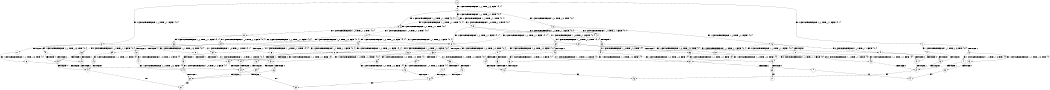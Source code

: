 digraph BCG {
size = "7, 10.5";
center = TRUE;
node [shape = circle];
0 [peripheries = 2];
0 -> 1 [label = "EX !0 !ATOMIC_EXCH_BRANCH (1, +1, TRUE, +1, 1, FALSE) !{0, 1}"];
0 -> 2 [label = "EX !1 !ATOMIC_EXCH_BRANCH (1, +1, TRUE, +1, 3, FALSE) !{0, 1}"];
0 -> 3 [label = "EX !0 !ATOMIC_EXCH_BRANCH (1, +1, TRUE, +1, 1, FALSE) !{0, 1}"];
1 -> 4 [label = "EX !1 !ATOMIC_EXCH_BRANCH (1, +1, TRUE, +1, 3, TRUE) !{0, 1}"];
1 -> 5 [label = "TERMINATE !0"];
2 -> 6 [label = "EX !1 !ATOMIC_EXCH_BRANCH (1, +0, TRUE, +1, 2, TRUE) !{0, 1}"];
2 -> 7 [label = "EX !0 !ATOMIC_EXCH_BRANCH (1, +1, TRUE, +1, 1, TRUE) !{0, 1}"];
2 -> 8 [label = "EX !0 !ATOMIC_EXCH_BRANCH (1, +1, TRUE, +1, 1, TRUE) !{0, 1}"];
3 -> 9 [label = "EX !1 !ATOMIC_EXCH_BRANCH (1, +1, TRUE, +1, 3, TRUE) !{0, 1}"];
3 -> 10 [label = "EX !1 !ATOMIC_EXCH_BRANCH (1, +1, TRUE, +1, 3, TRUE) !{0, 1}"];
3 -> 11 [label = "TERMINATE !0"];
4 -> 12 [label = "TERMINATE !0"];
4 -> 13 [label = "TERMINATE !1"];
5 -> 14 [label = "EX !1 !ATOMIC_EXCH_BRANCH (1, +1, TRUE, +1, 3, TRUE) !{1}"];
5 -> 15 [label = "EX !1 !ATOMIC_EXCH_BRANCH (1, +1, TRUE, +1, 3, TRUE) !{1}"];
6 -> 16 [label = "EX !1 !ATOMIC_EXCH_BRANCH (1, +0, TRUE, +1, 2, FALSE) !{0, 1}"];
6 -> 17 [label = "EX !0 !ATOMIC_EXCH_BRANCH (1, +1, TRUE, +1, 1, FALSE) !{0, 1}"];
6 -> 18 [label = "EX !0 !ATOMIC_EXCH_BRANCH (1, +1, TRUE, +1, 1, FALSE) !{0, 1}"];
7 -> 7 [label = "EX !0 !ATOMIC_EXCH_BRANCH (1, +1, TRUE, +1, 1, TRUE) !{0, 1}"];
7 -> 19 [label = "EX !1 !ATOMIC_EXCH_BRANCH (1, +0, TRUE, +1, 2, TRUE) !{0, 1}"];
7 -> 8 [label = "EX !0 !ATOMIC_EXCH_BRANCH (1, +1, TRUE, +1, 1, TRUE) !{0, 1}"];
8 -> 20 [label = "EX !1 !ATOMIC_EXCH_BRANCH (1, +0, TRUE, +1, 2, TRUE) !{0, 1}"];
8 -> 8 [label = "EX !0 !ATOMIC_EXCH_BRANCH (1, +1, TRUE, +1, 1, TRUE) !{0, 1}"];
8 -> 21 [label = "EX !1 !ATOMIC_EXCH_BRANCH (1, +0, TRUE, +1, 2, TRUE) !{0, 1}"];
9 -> 22 [label = "TERMINATE !0"];
9 -> 23 [label = "TERMINATE !1"];
10 -> 24 [label = "TERMINATE !0"];
10 -> 25 [label = "TERMINATE !1"];
11 -> 26 [label = "EX !1 !ATOMIC_EXCH_BRANCH (1, +1, TRUE, +1, 3, TRUE) !{1}"];
12 -> 27 [label = "TERMINATE !1"];
13 -> 27 [label = "TERMINATE !0"];
14 -> 27 [label = "TERMINATE !1"];
15 -> 28 [label = "TERMINATE !1"];
16 -> 29 [label = "EX !0 !ATOMIC_EXCH_BRANCH (1, +1, TRUE, +1, 1, FALSE) !{0, 1}"];
16 -> 30 [label = "TERMINATE !1"];
16 -> 31 [label = "EX !0 !ATOMIC_EXCH_BRANCH (1, +1, TRUE, +1, 1, FALSE) !{0, 1}"];
17 -> 32 [label = "EX !1 !ATOMIC_EXCH_BRANCH (1, +0, TRUE, +1, 2, TRUE) !{0, 1}"];
17 -> 33 [label = "TERMINATE !0"];
18 -> 34 [label = "EX !1 !ATOMIC_EXCH_BRANCH (1, +0, TRUE, +1, 2, TRUE) !{0, 1}"];
18 -> 35 [label = "EX !1 !ATOMIC_EXCH_BRANCH (1, +0, TRUE, +1, 2, TRUE) !{0, 1}"];
18 -> 36 [label = "TERMINATE !0"];
19 -> 17 [label = "EX !0 !ATOMIC_EXCH_BRANCH (1, +1, TRUE, +1, 1, FALSE) !{0, 1}"];
19 -> 37 [label = "EX !1 !ATOMIC_EXCH_BRANCH (1, +0, TRUE, +1, 2, FALSE) !{0, 1}"];
19 -> 18 [label = "EX !0 !ATOMIC_EXCH_BRANCH (1, +1, TRUE, +1, 1, FALSE) !{0, 1}"];
20 -> 38 [label = "EX !0 !ATOMIC_EXCH_BRANCH (1, +1, TRUE, +1, 1, FALSE) !{0, 1}"];
20 -> 39 [label = "EX !1 !ATOMIC_EXCH_BRANCH (1, +0, TRUE, +1, 2, FALSE) !{0, 1}"];
20 -> 18 [label = "EX !0 !ATOMIC_EXCH_BRANCH (1, +1, TRUE, +1, 1, FALSE) !{0, 1}"];
21 -> 39 [label = "EX !1 !ATOMIC_EXCH_BRANCH (1, +0, TRUE, +1, 2, FALSE) !{0, 1}"];
21 -> 18 [label = "EX !0 !ATOMIC_EXCH_BRANCH (1, +1, TRUE, +1, 1, FALSE) !{0, 1}"];
21 -> 40 [label = "EX !1 !ATOMIC_EXCH_BRANCH (1, +0, TRUE, +1, 2, FALSE) !{0, 1}"];
22 -> 41 [label = "TERMINATE !1"];
23 -> 41 [label = "TERMINATE !0"];
24 -> 42 [label = "TERMINATE !1"];
25 -> 42 [label = "TERMINATE !0"];
26 -> 42 [label = "TERMINATE !1"];
27 -> 43 [label = "exit"];
28 -> 44 [label = "exit"];
29 -> 12 [label = "TERMINATE !0"];
29 -> 13 [label = "TERMINATE !1"];
30 -> 45 [label = "EX !0 !ATOMIC_EXCH_BRANCH (1, +1, TRUE, +1, 1, FALSE) !{0}"];
30 -> 46 [label = "EX !0 !ATOMIC_EXCH_BRANCH (1, +1, TRUE, +1, 1, FALSE) !{0}"];
31 -> 24 [label = "TERMINATE !0"];
31 -> 25 [label = "TERMINATE !1"];
32 -> 47 [label = "EX !1 !ATOMIC_EXCH_BRANCH (1, +0, TRUE, +1, 2, FALSE) !{0, 1}"];
32 -> 48 [label = "TERMINATE !0"];
33 -> 49 [label = "EX !1 !ATOMIC_EXCH_BRANCH (1, +0, TRUE, +1, 2, TRUE) !{1}"];
33 -> 50 [label = "EX !1 !ATOMIC_EXCH_BRANCH (1, +0, TRUE, +1, 2, TRUE) !{1}"];
34 -> 51 [label = "EX !1 !ATOMIC_EXCH_BRANCH (1, +0, TRUE, +1, 2, FALSE) !{0, 1}"];
34 -> 52 [label = "TERMINATE !0"];
35 -> 51 [label = "EX !1 !ATOMIC_EXCH_BRANCH (1, +0, TRUE, +1, 2, FALSE) !{0, 1}"];
35 -> 53 [label = "EX !1 !ATOMIC_EXCH_BRANCH (1, +0, TRUE, +1, 2, FALSE) !{0, 1}"];
35 -> 54 [label = "TERMINATE !0"];
36 -> 55 [label = "EX !1 !ATOMIC_EXCH_BRANCH (1, +0, TRUE, +1, 2, TRUE) !{1}"];
37 -> 29 [label = "EX !0 !ATOMIC_EXCH_BRANCH (1, +1, TRUE, +1, 1, FALSE) !{0, 1}"];
37 -> 56 [label = "TERMINATE !1"];
37 -> 31 [label = "EX !0 !ATOMIC_EXCH_BRANCH (1, +1, TRUE, +1, 1, FALSE) !{0, 1}"];
38 -> 34 [label = "EX !1 !ATOMIC_EXCH_BRANCH (1, +0, TRUE, +1, 2, TRUE) !{0, 1}"];
38 -> 57 [label = "TERMINATE !0"];
39 -> 58 [label = "EX !0 !ATOMIC_EXCH_BRANCH (1, +1, TRUE, +1, 1, FALSE) !{0, 1}"];
39 -> 59 [label = "TERMINATE !1"];
39 -> 31 [label = "EX !0 !ATOMIC_EXCH_BRANCH (1, +1, TRUE, +1, 1, FALSE) !{0, 1}"];
40 -> 31 [label = "EX !0 !ATOMIC_EXCH_BRANCH (1, +1, TRUE, +1, 1, FALSE) !{0, 1}"];
40 -> 60 [label = "TERMINATE !1"];
41 -> 61 [label = "exit"];
42 -> 62 [label = "exit"];
45 -> 27 [label = "TERMINATE !0"];
46 -> 63 [label = "TERMINATE !0"];
47 -> 64 [label = "TERMINATE !0"];
47 -> 65 [label = "TERMINATE !1"];
48 -> 66 [label = "EX !1 !ATOMIC_EXCH_BRANCH (1, +0, TRUE, +1, 2, FALSE) !{1}"];
48 -> 67 [label = "EX !1 !ATOMIC_EXCH_BRANCH (1, +0, TRUE, +1, 2, FALSE) !{1}"];
49 -> 66 [label = "EX !1 !ATOMIC_EXCH_BRANCH (1, +0, TRUE, +1, 2, FALSE) !{1}"];
49 -> 67 [label = "EX !1 !ATOMIC_EXCH_BRANCH (1, +0, TRUE, +1, 2, FALSE) !{1}"];
50 -> 67 [label = "EX !1 !ATOMIC_EXCH_BRANCH (1, +0, TRUE, +1, 2, FALSE) !{1}"];
51 -> 68 [label = "TERMINATE !0"];
51 -> 69 [label = "TERMINATE !1"];
52 -> 70 [label = "EX !1 !ATOMIC_EXCH_BRANCH (1, +0, TRUE, +1, 2, FALSE) !{1}"];
53 -> 71 [label = "TERMINATE !0"];
53 -> 72 [label = "TERMINATE !1"];
54 -> 73 [label = "EX !1 !ATOMIC_EXCH_BRANCH (1, +0, TRUE, +1, 2, FALSE) !{1}"];
55 -> 73 [label = "EX !1 !ATOMIC_EXCH_BRANCH (1, +0, TRUE, +1, 2, FALSE) !{1}"];
56 -> 45 [label = "EX !0 !ATOMIC_EXCH_BRANCH (1, +1, TRUE, +1, 1, FALSE) !{0}"];
56 -> 46 [label = "EX !0 !ATOMIC_EXCH_BRANCH (1, +1, TRUE, +1, 1, FALSE) !{0}"];
57 -> 74 [label = "EX !1 !ATOMIC_EXCH_BRANCH (1, +0, TRUE, +1, 2, TRUE) !{1}"];
58 -> 22 [label = "TERMINATE !0"];
58 -> 23 [label = "TERMINATE !1"];
59 -> 75 [label = "EX !0 !ATOMIC_EXCH_BRANCH (1, +1, TRUE, +1, 1, FALSE) !{0}"];
60 -> 76 [label = "EX !0 !ATOMIC_EXCH_BRANCH (1, +1, TRUE, +1, 1, FALSE) !{0}"];
63 -> 77 [label = "exit"];
64 -> 78 [label = "TERMINATE !1"];
65 -> 78 [label = "TERMINATE !0"];
66 -> 78 [label = "TERMINATE !1"];
67 -> 79 [label = "TERMINATE !1"];
68 -> 80 [label = "TERMINATE !1"];
69 -> 80 [label = "TERMINATE !0"];
70 -> 80 [label = "TERMINATE !1"];
71 -> 81 [label = "TERMINATE !1"];
72 -> 81 [label = "TERMINATE !0"];
73 -> 81 [label = "TERMINATE !1"];
74 -> 70 [label = "EX !1 !ATOMIC_EXCH_BRANCH (1, +0, TRUE, +1, 2, FALSE) !{1}"];
75 -> 41 [label = "TERMINATE !0"];
76 -> 42 [label = "TERMINATE !0"];
78 -> 43 [label = "exit"];
79 -> 44 [label = "exit"];
80 -> 61 [label = "exit"];
81 -> 62 [label = "exit"];
}
